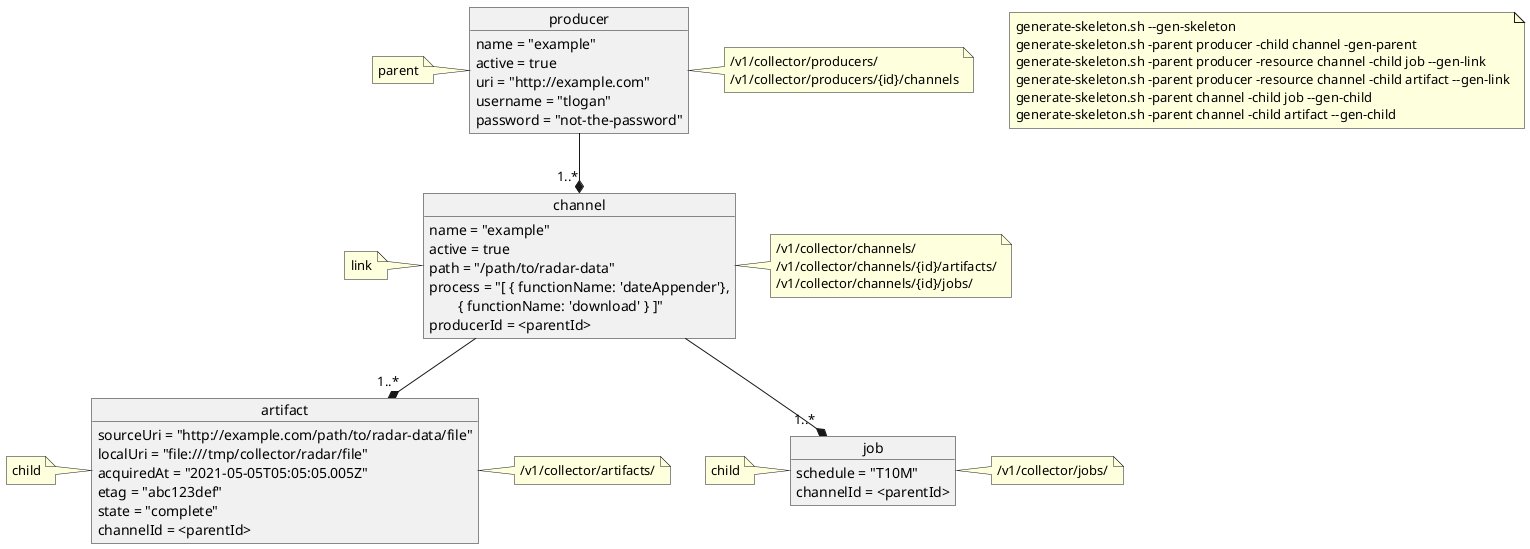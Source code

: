 @startuml

object producer {
  name = "example"
  active = true
  uri = "http://example.com"
  username = "tlogan"
  password = "not-the-password"
}

object channel {
  name = "example"
  active = true
  path = "/path/to/radar-data"
  process = "[ { functionName: 'dateAppender'},\n\t{ functionName: 'download' } ]"
  producerId = <parentId>
}

object artifact {
  sourceUri = "http://example.com/path/to/radar-data/file"
  localUri = "file:///tmp/collector/radar/file"
  acquiredAt = "2021-05-05T05:05:05.005Z"
  etag = "abc123def"
  state = "complete"
  channelId = <parentId>
}

object job {
  schedule = "T10M"
  channelId = <parentId>
}

producer --* "1..*" channel
channel --* "1..*" job
channel --* "1..*" artifact

note right of producer
/v1/collector/producers/
/v1/collector/producers/{id}/channels
end note

note right of channel
/v1/collector/channels/
/v1/collector/channels/{id}/artifacts/
/v1/collector/channels/{id}/jobs/
end note

note right of artifact : /v1/collector/artifacts/

note right of job : /v1/collector/jobs/

note left of producer : parent

note left of channel : link

note left of artifact : child

note left of job : child

note as N1
generate-skeleton.sh --gen-skeleton
generate-skeleton.sh -parent producer -child channel -gen-parent
generate-skeleton.sh -parent producer -resource channel -child job --gen-link
generate-skeleton.sh -parent producer -resource channel -child artifact --gen-link
generate-skeleton.sh -parent channel -child job --gen-child
generate-skeleton.sh -parent channel -child artifact --gen-child
end note

@enduml
